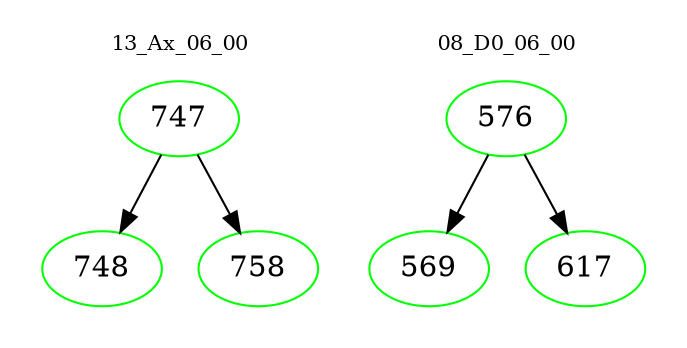 digraph{
subgraph cluster_0 {
color = white
label = "13_Ax_06_00";
fontsize=10;
T0_747 [label="747", color="green"]
T0_747 -> T0_748 [color="black"]
T0_748 [label="748", color="green"]
T0_747 -> T0_758 [color="black"]
T0_758 [label="758", color="green"]
}
subgraph cluster_1 {
color = white
label = "08_D0_06_00";
fontsize=10;
T1_576 [label="576", color="green"]
T1_576 -> T1_569 [color="black"]
T1_569 [label="569", color="green"]
T1_576 -> T1_617 [color="black"]
T1_617 [label="617", color="green"]
}
}
